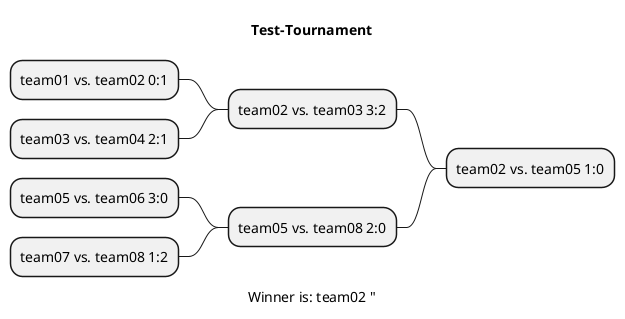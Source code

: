 @startmindmap Test-Tournament.png
title Test-Tournament

- team02 vs. team05 1:0

-- team02 vs. team03 3:2

--- team01 vs. team02 0:1

--- team03 vs. team04 2:1

-- team05 vs. team08 2:0

--- team05 vs. team06 3:0

--- team07 vs. team08 1:2
caption Winner is: team02 "
@endmindmap
